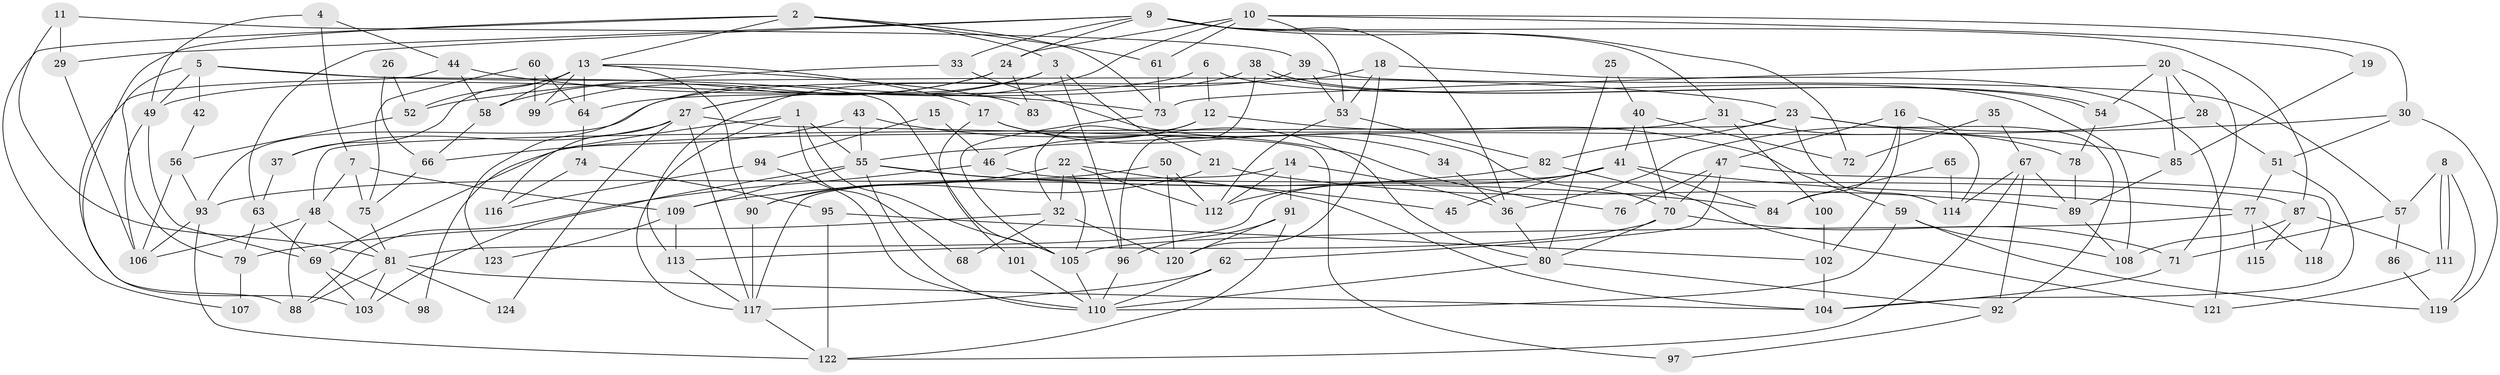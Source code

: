 // coarse degree distribution, {6: 0.16, 9: 0.12, 8: 0.12, 11: 0.04, 4: 0.28, 3: 0.08, 5: 0.08, 7: 0.08, 12: 0.02, 10: 0.02}
// Generated by graph-tools (version 1.1) at 2025/37/03/04/25 23:37:02]
// undirected, 124 vertices, 248 edges
graph export_dot {
  node [color=gray90,style=filled];
  1;
  2;
  3;
  4;
  5;
  6;
  7;
  8;
  9;
  10;
  11;
  12;
  13;
  14;
  15;
  16;
  17;
  18;
  19;
  20;
  21;
  22;
  23;
  24;
  25;
  26;
  27;
  28;
  29;
  30;
  31;
  32;
  33;
  34;
  35;
  36;
  37;
  38;
  39;
  40;
  41;
  42;
  43;
  44;
  45;
  46;
  47;
  48;
  49;
  50;
  51;
  52;
  53;
  54;
  55;
  56;
  57;
  58;
  59;
  60;
  61;
  62;
  63;
  64;
  65;
  66;
  67;
  68;
  69;
  70;
  71;
  72;
  73;
  74;
  75;
  76;
  77;
  78;
  79;
  80;
  81;
  82;
  83;
  84;
  85;
  86;
  87;
  88;
  89;
  90;
  91;
  92;
  93;
  94;
  95;
  96;
  97;
  98;
  99;
  100;
  101;
  102;
  103;
  104;
  105;
  106;
  107;
  108;
  109;
  110;
  111;
  112;
  113;
  114;
  115;
  116;
  117;
  118;
  119;
  120;
  121;
  122;
  123;
  124;
  1 -- 105;
  1 -- 117;
  1 -- 55;
  1 -- 68;
  1 -- 98;
  2 -- 73;
  2 -- 103;
  2 -- 3;
  2 -- 13;
  2 -- 61;
  2 -- 107;
  3 -- 27;
  3 -- 21;
  3 -- 96;
  3 -- 123;
  4 -- 49;
  4 -- 44;
  4 -- 7;
  5 -- 49;
  5 -- 105;
  5 -- 23;
  5 -- 42;
  5 -- 79;
  6 -- 108;
  6 -- 12;
  6 -- 64;
  7 -- 48;
  7 -- 75;
  7 -- 109;
  8 -- 57;
  8 -- 111;
  8 -- 111;
  8 -- 119;
  9 -- 36;
  9 -- 29;
  9 -- 24;
  9 -- 31;
  9 -- 33;
  9 -- 63;
  9 -- 72;
  9 -- 87;
  10 -- 61;
  10 -- 30;
  10 -- 19;
  10 -- 24;
  10 -- 27;
  10 -- 53;
  11 -- 81;
  11 -- 39;
  11 -- 29;
  12 -- 59;
  12 -- 32;
  12 -- 46;
  13 -- 99;
  13 -- 17;
  13 -- 37;
  13 -- 52;
  13 -- 58;
  13 -- 64;
  13 -- 83;
  13 -- 90;
  14 -- 112;
  14 -- 117;
  14 -- 36;
  14 -- 91;
  15 -- 46;
  15 -- 94;
  16 -- 47;
  16 -- 84;
  16 -- 102;
  16 -- 114;
  17 -- 80;
  17 -- 34;
  17 -- 101;
  18 -- 53;
  18 -- 121;
  18 -- 93;
  18 -- 120;
  19 -- 85;
  20 -- 54;
  20 -- 85;
  20 -- 28;
  20 -- 71;
  20 -- 73;
  21 -- 90;
  21 -- 89;
  22 -- 90;
  22 -- 32;
  22 -- 45;
  22 -- 105;
  22 -- 112;
  23 -- 114;
  23 -- 48;
  23 -- 82;
  23 -- 85;
  23 -- 92;
  24 -- 58;
  24 -- 83;
  24 -- 99;
  25 -- 40;
  25 -- 80;
  26 -- 52;
  26 -- 66;
  27 -- 37;
  27 -- 97;
  27 -- 116;
  27 -- 117;
  27 -- 124;
  28 -- 36;
  28 -- 51;
  29 -- 106;
  30 -- 51;
  30 -- 55;
  30 -- 119;
  31 -- 69;
  31 -- 78;
  31 -- 100;
  32 -- 120;
  32 -- 79;
  32 -- 68;
  33 -- 70;
  33 -- 52;
  34 -- 36;
  35 -- 72;
  35 -- 67;
  36 -- 80;
  37 -- 63;
  38 -- 96;
  38 -- 54;
  38 -- 54;
  38 -- 49;
  39 -- 113;
  39 -- 53;
  39 -- 57;
  40 -- 41;
  40 -- 70;
  40 -- 72;
  41 -- 112;
  41 -- 77;
  41 -- 45;
  41 -- 81;
  41 -- 84;
  42 -- 56;
  43 -- 66;
  43 -- 55;
  43 -- 76;
  44 -- 73;
  44 -- 58;
  44 -- 88;
  46 -- 88;
  46 -- 87;
  47 -- 62;
  47 -- 70;
  47 -- 76;
  47 -- 118;
  48 -- 81;
  48 -- 88;
  48 -- 106;
  49 -- 106;
  49 -- 69;
  50 -- 93;
  50 -- 120;
  50 -- 112;
  51 -- 104;
  51 -- 77;
  52 -- 56;
  53 -- 112;
  53 -- 82;
  54 -- 78;
  55 -- 109;
  55 -- 84;
  55 -- 103;
  55 -- 104;
  55 -- 110;
  56 -- 93;
  56 -- 106;
  57 -- 71;
  57 -- 86;
  58 -- 66;
  59 -- 110;
  59 -- 119;
  59 -- 108;
  60 -- 64;
  60 -- 75;
  60 -- 99;
  61 -- 73;
  62 -- 117;
  62 -- 110;
  63 -- 69;
  63 -- 79;
  64 -- 74;
  65 -- 84;
  65 -- 114;
  66 -- 75;
  67 -- 89;
  67 -- 92;
  67 -- 114;
  67 -- 122;
  69 -- 103;
  69 -- 98;
  70 -- 113;
  70 -- 71;
  70 -- 80;
  71 -- 104;
  73 -- 105;
  74 -- 95;
  74 -- 116;
  75 -- 81;
  77 -- 105;
  77 -- 115;
  77 -- 118;
  78 -- 89;
  79 -- 107;
  80 -- 110;
  80 -- 92;
  81 -- 88;
  81 -- 103;
  81 -- 104;
  81 -- 124;
  82 -- 109;
  82 -- 121;
  85 -- 89;
  86 -- 119;
  87 -- 108;
  87 -- 111;
  87 -- 115;
  89 -- 108;
  90 -- 117;
  91 -- 122;
  91 -- 96;
  91 -- 120;
  92 -- 97;
  93 -- 106;
  93 -- 122;
  94 -- 110;
  94 -- 116;
  95 -- 122;
  95 -- 102;
  96 -- 110;
  100 -- 102;
  101 -- 110;
  102 -- 104;
  105 -- 110;
  109 -- 113;
  109 -- 123;
  111 -- 121;
  113 -- 117;
  117 -- 122;
}

